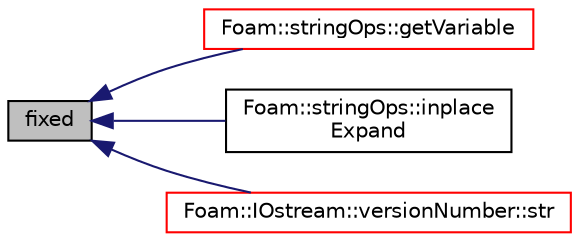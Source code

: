 digraph "fixed"
{
  bgcolor="transparent";
  edge [fontname="Helvetica",fontsize="10",labelfontname="Helvetica",labelfontsize="10"];
  node [fontname="Helvetica",fontsize="10",shape=record];
  rankdir="LR";
  Node1 [label="fixed",height=0.2,width=0.4,color="black", fillcolor="grey75", style="filled", fontcolor="black"];
  Node1 -> Node2 [dir="back",color="midnightblue",fontsize="10",style="solid",fontname="Helvetica"];
  Node2 [label="Foam::stringOps::getVariable",height=0.2,width=0.4,color="red",URL="$a11064.html#a0b683838814d3a93044a72f190d693ed",tooltip="Get dictionary or (optionally) environment variable. "];
  Node1 -> Node3 [dir="back",color="midnightblue",fontsize="10",style="solid",fontname="Helvetica"];
  Node3 [label="Foam::stringOps::inplace\lExpand",height=0.2,width=0.4,color="black",URL="$a11064.html#a7ee8be4ed43cc6718f218bb52d8b9e18",tooltip="Inplace expand occurences of variables according to the dictionary. "];
  Node1 -> Node4 [dir="back",color="midnightblue",fontsize="10",style="solid",fontname="Helvetica"];
  Node4 [label="Foam::IOstream::versionNumber::str",height=0.2,width=0.4,color="red",URL="$a02897.html#a43a71418ff5586f4d4cdfa459f05b214",tooltip="Return the versionNumber as a character string. "];
}
